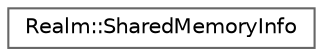digraph "Graphical Class Hierarchy"
{
 // LATEX_PDF_SIZE
  bgcolor="transparent";
  edge [fontname=Helvetica,fontsize=10,labelfontname=Helvetica,labelfontsize=10];
  node [fontname=Helvetica,fontsize=10,shape=box,height=0.2,width=0.4];
  rankdir="LR";
  Node0 [id="Node000000",label="Realm::SharedMemoryInfo",height=0.2,width=0.4,color="grey40", fillcolor="white", style="filled",URL="$classRealm_1_1SharedMemoryInfo.html",tooltip="Holds a reference to a mapped shared memory region and all the information used to create/open it...."];
}
